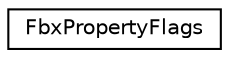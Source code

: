 digraph "クラス階層図"
{
  edge [fontname="Helvetica",fontsize="10",labelfontname="Helvetica",labelfontsize="10"];
  node [fontname="Helvetica",fontsize="10",shape=record];
  rankdir="LR";
  Node0 [label="FbxPropertyFlags",height=0.2,width=0.4,color="black", fillcolor="white", style="filled",URL="$class_fbx_property_flags.html"];
}
